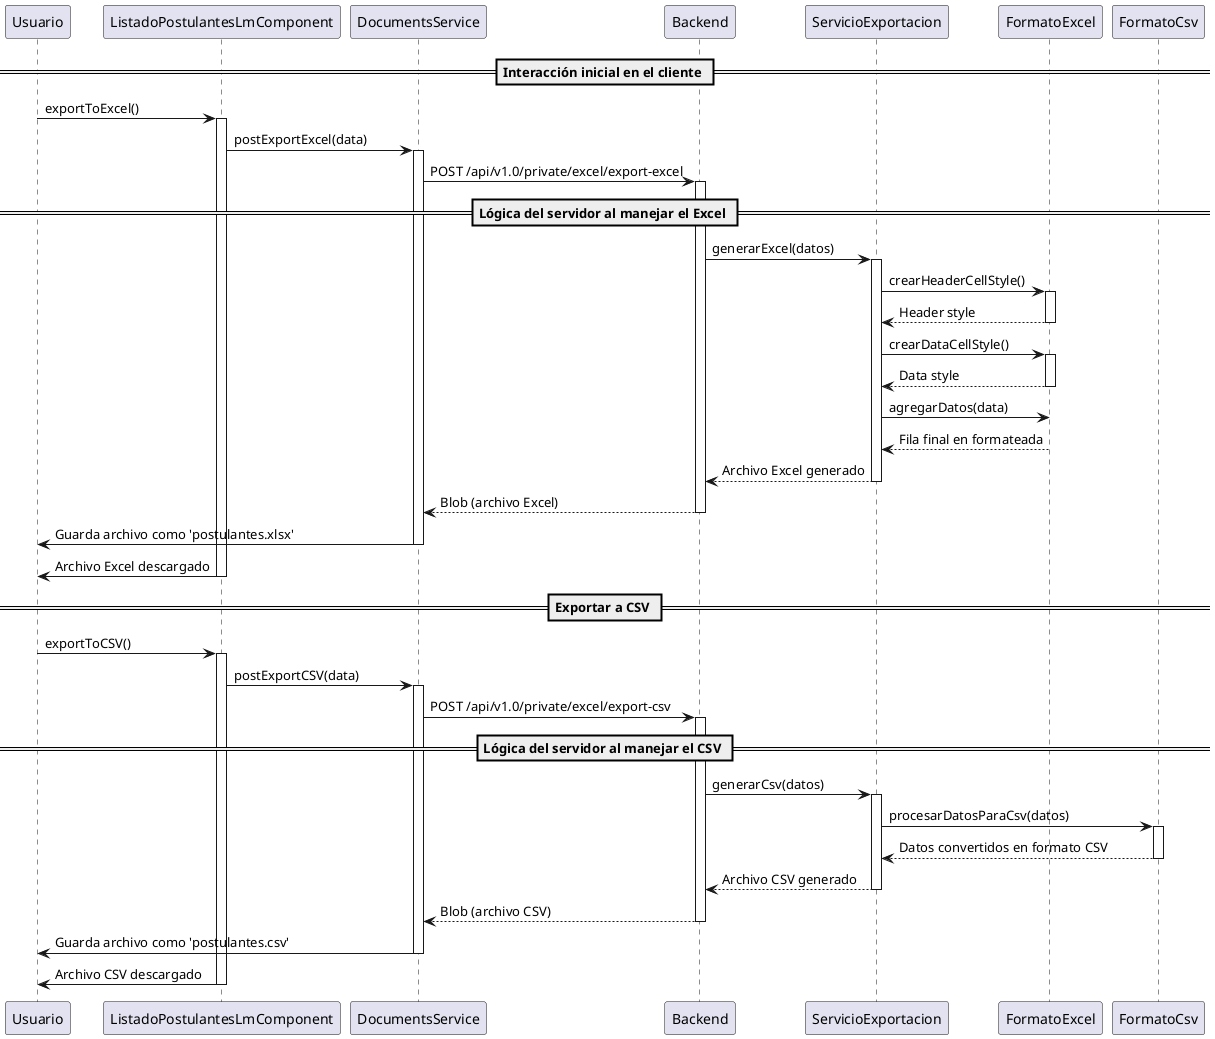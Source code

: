 @startuml
participant Usuario

== Interacción inicial en el cliente ==
Usuario -> ListadoPostulantesLmComponent : exportToExcel()
activate ListadoPostulantesLmComponent
ListadoPostulantesLmComponent -> DocumentsService : postExportExcel(data)
activate DocumentsService
DocumentsService -> Backend : POST /api/v1.0/private/excel/export-excel
activate Backend

== Lógica del servidor al manejar el Excel ==
Backend -> ServicioExportacion : generarExcel(datos)
activate ServicioExportacion
ServicioExportacion -> FormatoExcel : crearHeaderCellStyle()
activate FormatoExcel
FormatoExcel --> ServicioExportacion : Header style
deactivate FormatoExcel

ServicioExportacion -> FormatoExcel : crearDataCellStyle()
activate FormatoExcel
FormatoExcel --> ServicioExportacion : Data style
deactivate FormatoExcel

ServicioExportacion -> FormatoExcel : agregarDatos(data)
FormatoExcel --> ServicioExportacion : Fila final en formateada
ServicioExportacion --> Backend : Archivo Excel generado
deactivate ServicioExportacion

Backend --> DocumentsService : Blob (archivo Excel)
deactivate Backend
DocumentsService -> Usuario : Guarda archivo como 'postulantes.xlsx'
deactivate DocumentsService
ListadoPostulantesLmComponent -> Usuario : Archivo Excel descargado
deactivate ListadoPostulantesLmComponent

== Exportar a CSV ==
Usuario -> ListadoPostulantesLmComponent : exportToCSV()
activate ListadoPostulantesLmComponent
ListadoPostulantesLmComponent -> DocumentsService : postExportCSV(data)
activate DocumentsService
DocumentsService -> Backend : POST /api/v1.0/private/excel/export-csv
activate Backend

== Lógica del servidor al manejar el CSV ==
Backend -> ServicioExportacion : generarCsv(datos)
activate ServicioExportacion
ServicioExportacion -> FormatoCsv : procesarDatosParaCsv(datos)
activate FormatoCsv
FormatoCsv --> ServicioExportacion : Datos convertidos en formato CSV
deactivate FormatoCsv
ServicioExportacion --> Backend : Archivo CSV generado
deactivate ServicioExportacion

Backend --> DocumentsService : Blob (archivo CSV)
deactivate Backend
DocumentsService -> Usuario : Guarda archivo como 'postulantes.csv'
deactivate DocumentsService
ListadoPostulantesLmComponent -> Usuario : Archivo CSV descargado
deactivate ListadoPostulantesLmComponent
@enduml